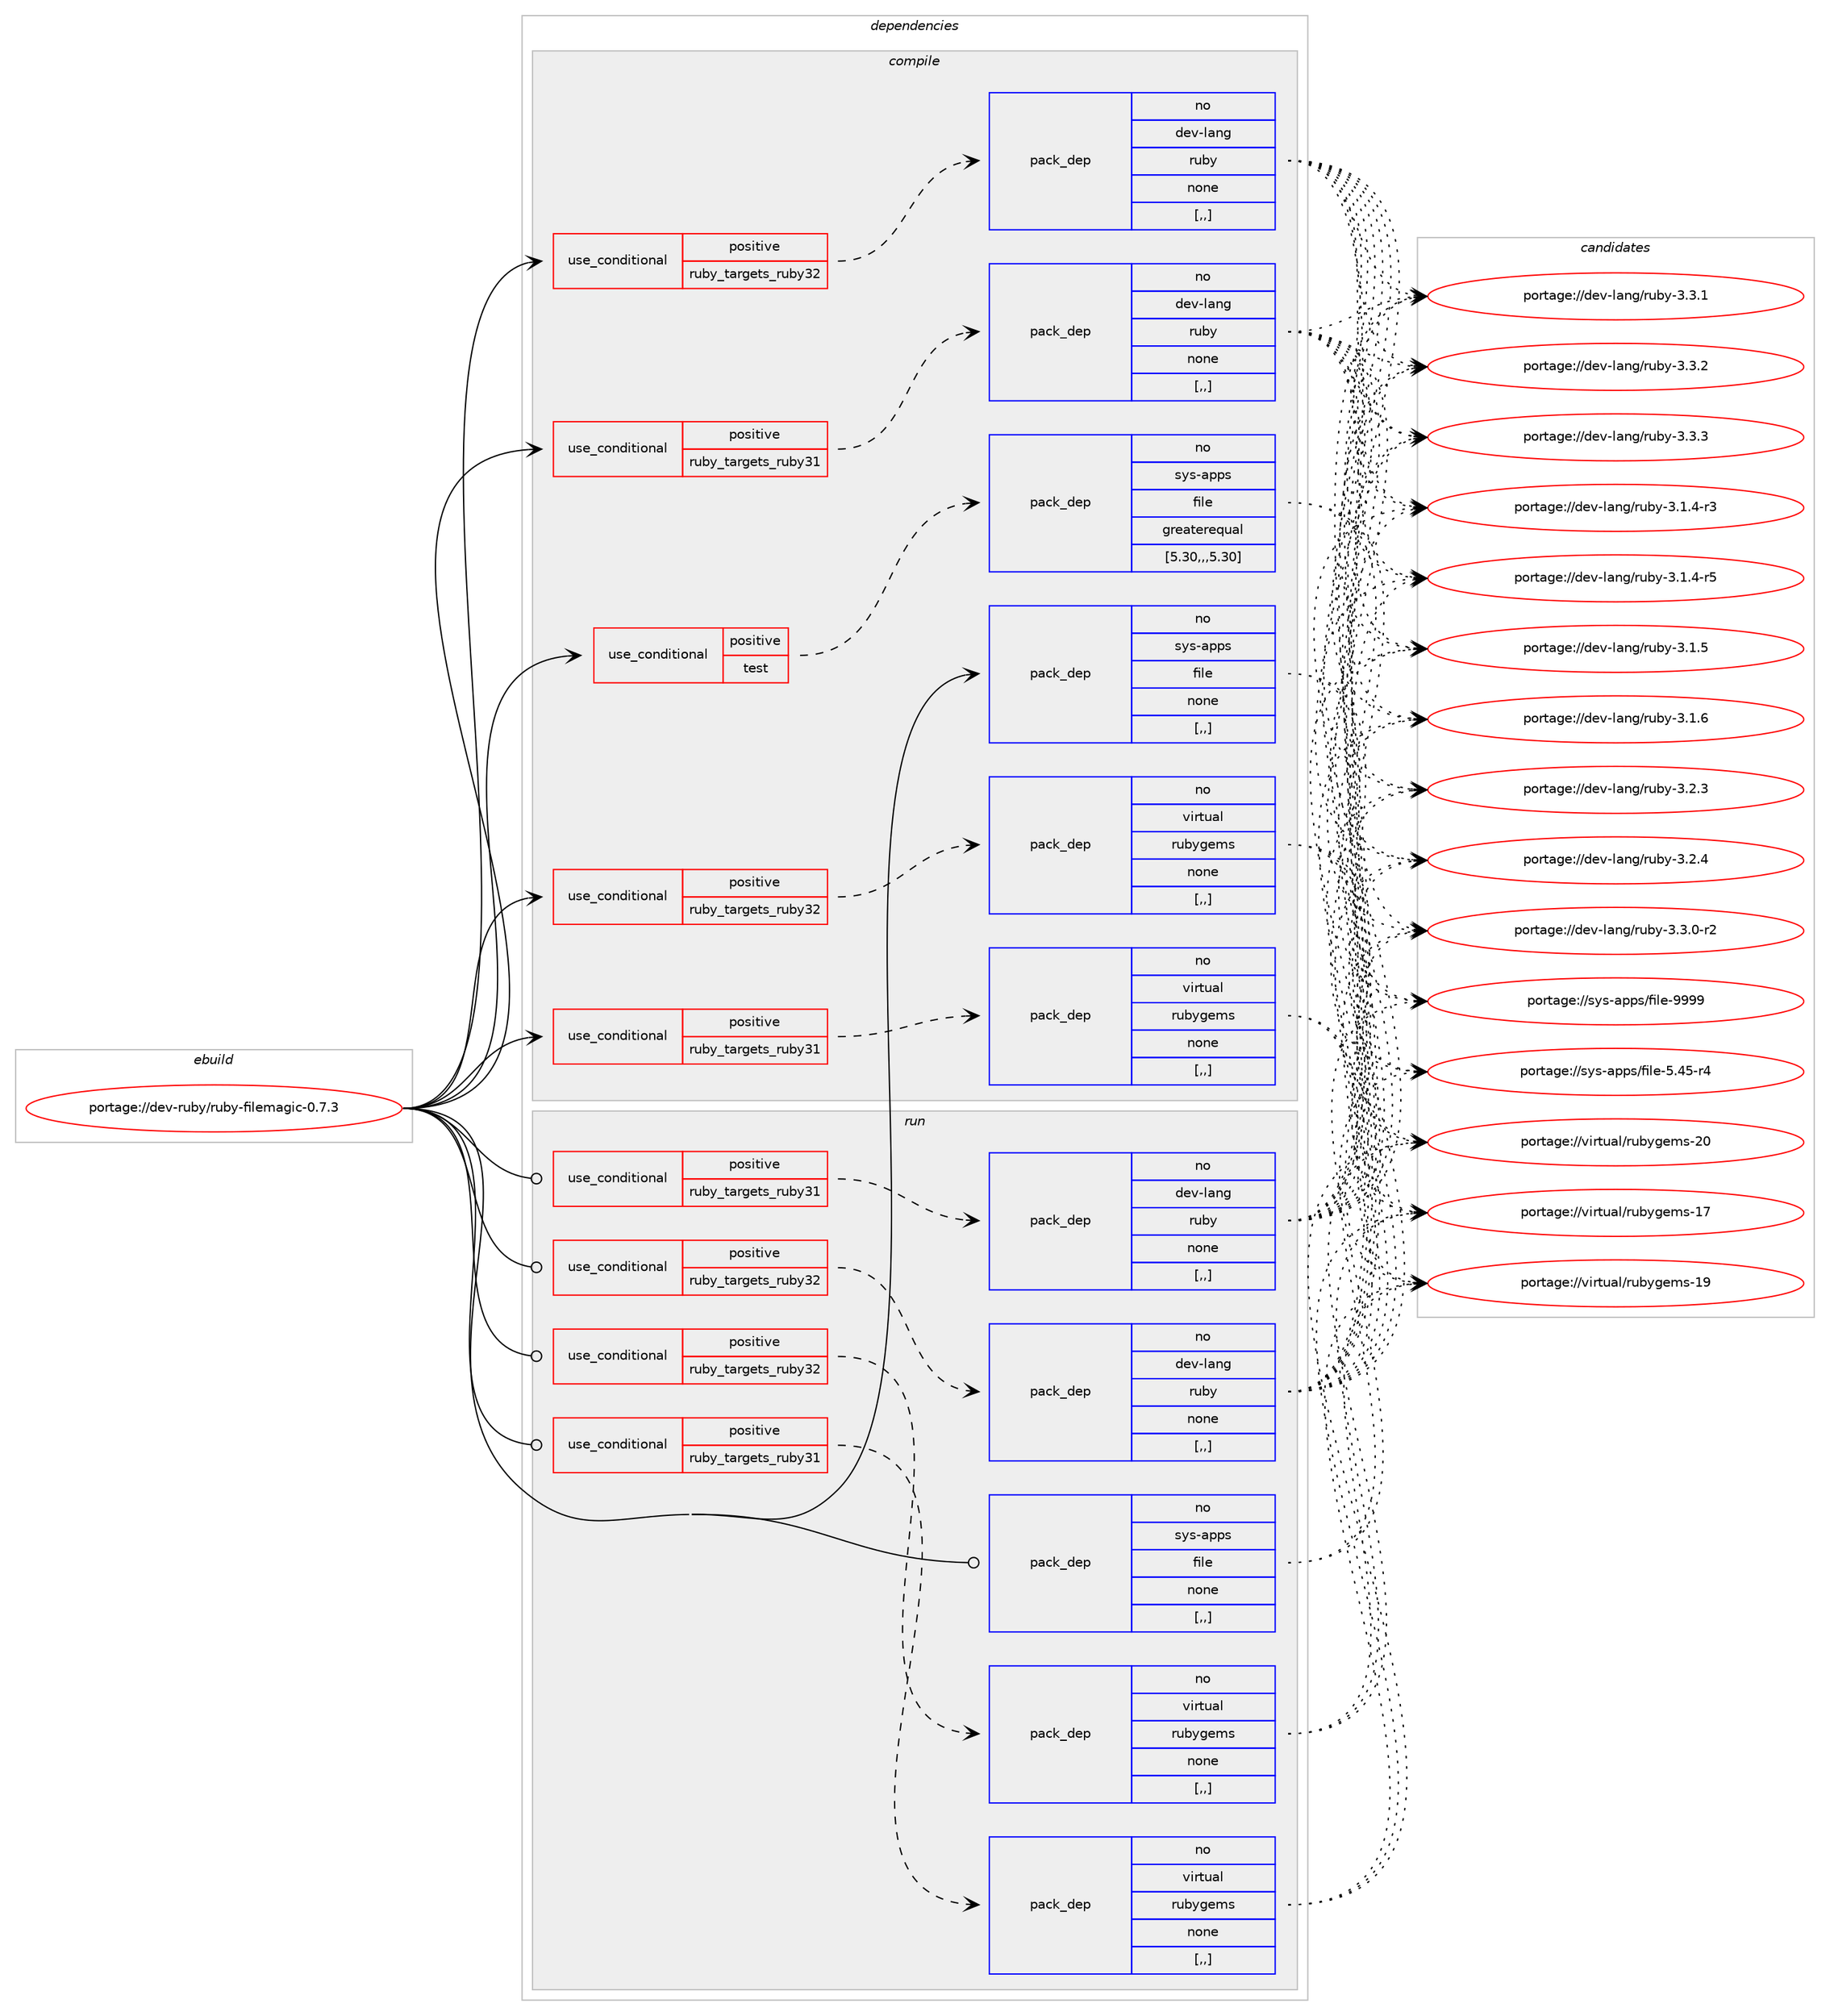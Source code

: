 digraph prolog {

# *************
# Graph options
# *************

newrank=true;
concentrate=true;
compound=true;
graph [rankdir=LR,fontname=Helvetica,fontsize=10,ranksep=1.5];#, ranksep=2.5, nodesep=0.2];
edge  [arrowhead=vee];
node  [fontname=Helvetica,fontsize=10];

# **********
# The ebuild
# **********

subgraph cluster_leftcol {
color=gray;
rank=same;
label=<<i>ebuild</i>>;
id [label="portage://dev-ruby/ruby-filemagic-0.7.3", color=red, width=4, href="../dev-ruby/ruby-filemagic-0.7.3.svg"];
}

# ****************
# The dependencies
# ****************

subgraph cluster_midcol {
color=gray;
label=<<i>dependencies</i>>;
subgraph cluster_compile {
fillcolor="#eeeeee";
style=filled;
label=<<i>compile</i>>;
subgraph cond53969 {
dependency196385 [label=<<TABLE BORDER="0" CELLBORDER="1" CELLSPACING="0" CELLPADDING="4"><TR><TD ROWSPAN="3" CELLPADDING="10">use_conditional</TD></TR><TR><TD>positive</TD></TR><TR><TD>ruby_targets_ruby31</TD></TR></TABLE>>, shape=none, color=red];
subgraph pack141049 {
dependency196386 [label=<<TABLE BORDER="0" CELLBORDER="1" CELLSPACING="0" CELLPADDING="4" WIDTH="220"><TR><TD ROWSPAN="6" CELLPADDING="30">pack_dep</TD></TR><TR><TD WIDTH="110">no</TD></TR><TR><TD>dev-lang</TD></TR><TR><TD>ruby</TD></TR><TR><TD>none</TD></TR><TR><TD>[,,]</TD></TR></TABLE>>, shape=none, color=blue];
}
dependency196385:e -> dependency196386:w [weight=20,style="dashed",arrowhead="vee"];
}
id:e -> dependency196385:w [weight=20,style="solid",arrowhead="vee"];
subgraph cond53970 {
dependency196387 [label=<<TABLE BORDER="0" CELLBORDER="1" CELLSPACING="0" CELLPADDING="4"><TR><TD ROWSPAN="3" CELLPADDING="10">use_conditional</TD></TR><TR><TD>positive</TD></TR><TR><TD>ruby_targets_ruby31</TD></TR></TABLE>>, shape=none, color=red];
subgraph pack141050 {
dependency196388 [label=<<TABLE BORDER="0" CELLBORDER="1" CELLSPACING="0" CELLPADDING="4" WIDTH="220"><TR><TD ROWSPAN="6" CELLPADDING="30">pack_dep</TD></TR><TR><TD WIDTH="110">no</TD></TR><TR><TD>virtual</TD></TR><TR><TD>rubygems</TD></TR><TR><TD>none</TD></TR><TR><TD>[,,]</TD></TR></TABLE>>, shape=none, color=blue];
}
dependency196387:e -> dependency196388:w [weight=20,style="dashed",arrowhead="vee"];
}
id:e -> dependency196387:w [weight=20,style="solid",arrowhead="vee"];
subgraph cond53971 {
dependency196389 [label=<<TABLE BORDER="0" CELLBORDER="1" CELLSPACING="0" CELLPADDING="4"><TR><TD ROWSPAN="3" CELLPADDING="10">use_conditional</TD></TR><TR><TD>positive</TD></TR><TR><TD>ruby_targets_ruby32</TD></TR></TABLE>>, shape=none, color=red];
subgraph pack141051 {
dependency196390 [label=<<TABLE BORDER="0" CELLBORDER="1" CELLSPACING="0" CELLPADDING="4" WIDTH="220"><TR><TD ROWSPAN="6" CELLPADDING="30">pack_dep</TD></TR><TR><TD WIDTH="110">no</TD></TR><TR><TD>dev-lang</TD></TR><TR><TD>ruby</TD></TR><TR><TD>none</TD></TR><TR><TD>[,,]</TD></TR></TABLE>>, shape=none, color=blue];
}
dependency196389:e -> dependency196390:w [weight=20,style="dashed",arrowhead="vee"];
}
id:e -> dependency196389:w [weight=20,style="solid",arrowhead="vee"];
subgraph cond53972 {
dependency196391 [label=<<TABLE BORDER="0" CELLBORDER="1" CELLSPACING="0" CELLPADDING="4"><TR><TD ROWSPAN="3" CELLPADDING="10">use_conditional</TD></TR><TR><TD>positive</TD></TR><TR><TD>ruby_targets_ruby32</TD></TR></TABLE>>, shape=none, color=red];
subgraph pack141052 {
dependency196392 [label=<<TABLE BORDER="0" CELLBORDER="1" CELLSPACING="0" CELLPADDING="4" WIDTH="220"><TR><TD ROWSPAN="6" CELLPADDING="30">pack_dep</TD></TR><TR><TD WIDTH="110">no</TD></TR><TR><TD>virtual</TD></TR><TR><TD>rubygems</TD></TR><TR><TD>none</TD></TR><TR><TD>[,,]</TD></TR></TABLE>>, shape=none, color=blue];
}
dependency196391:e -> dependency196392:w [weight=20,style="dashed",arrowhead="vee"];
}
id:e -> dependency196391:w [weight=20,style="solid",arrowhead="vee"];
subgraph cond53973 {
dependency196393 [label=<<TABLE BORDER="0" CELLBORDER="1" CELLSPACING="0" CELLPADDING="4"><TR><TD ROWSPAN="3" CELLPADDING="10">use_conditional</TD></TR><TR><TD>positive</TD></TR><TR><TD>test</TD></TR></TABLE>>, shape=none, color=red];
subgraph pack141053 {
dependency196394 [label=<<TABLE BORDER="0" CELLBORDER="1" CELLSPACING="0" CELLPADDING="4" WIDTH="220"><TR><TD ROWSPAN="6" CELLPADDING="30">pack_dep</TD></TR><TR><TD WIDTH="110">no</TD></TR><TR><TD>sys-apps</TD></TR><TR><TD>file</TD></TR><TR><TD>greaterequal</TD></TR><TR><TD>[5.30,,,5.30]</TD></TR></TABLE>>, shape=none, color=blue];
}
dependency196393:e -> dependency196394:w [weight=20,style="dashed",arrowhead="vee"];
}
id:e -> dependency196393:w [weight=20,style="solid",arrowhead="vee"];
subgraph pack141054 {
dependency196395 [label=<<TABLE BORDER="0" CELLBORDER="1" CELLSPACING="0" CELLPADDING="4" WIDTH="220"><TR><TD ROWSPAN="6" CELLPADDING="30">pack_dep</TD></TR><TR><TD WIDTH="110">no</TD></TR><TR><TD>sys-apps</TD></TR><TR><TD>file</TD></TR><TR><TD>none</TD></TR><TR><TD>[,,]</TD></TR></TABLE>>, shape=none, color=blue];
}
id:e -> dependency196395:w [weight=20,style="solid",arrowhead="vee"];
}
subgraph cluster_compileandrun {
fillcolor="#eeeeee";
style=filled;
label=<<i>compile and run</i>>;
}
subgraph cluster_run {
fillcolor="#eeeeee";
style=filled;
label=<<i>run</i>>;
subgraph cond53974 {
dependency196396 [label=<<TABLE BORDER="0" CELLBORDER="1" CELLSPACING="0" CELLPADDING="4"><TR><TD ROWSPAN="3" CELLPADDING="10">use_conditional</TD></TR><TR><TD>positive</TD></TR><TR><TD>ruby_targets_ruby31</TD></TR></TABLE>>, shape=none, color=red];
subgraph pack141055 {
dependency196397 [label=<<TABLE BORDER="0" CELLBORDER="1" CELLSPACING="0" CELLPADDING="4" WIDTH="220"><TR><TD ROWSPAN="6" CELLPADDING="30">pack_dep</TD></TR><TR><TD WIDTH="110">no</TD></TR><TR><TD>dev-lang</TD></TR><TR><TD>ruby</TD></TR><TR><TD>none</TD></TR><TR><TD>[,,]</TD></TR></TABLE>>, shape=none, color=blue];
}
dependency196396:e -> dependency196397:w [weight=20,style="dashed",arrowhead="vee"];
}
id:e -> dependency196396:w [weight=20,style="solid",arrowhead="odot"];
subgraph cond53975 {
dependency196398 [label=<<TABLE BORDER="0" CELLBORDER="1" CELLSPACING="0" CELLPADDING="4"><TR><TD ROWSPAN="3" CELLPADDING="10">use_conditional</TD></TR><TR><TD>positive</TD></TR><TR><TD>ruby_targets_ruby31</TD></TR></TABLE>>, shape=none, color=red];
subgraph pack141056 {
dependency196399 [label=<<TABLE BORDER="0" CELLBORDER="1" CELLSPACING="0" CELLPADDING="4" WIDTH="220"><TR><TD ROWSPAN="6" CELLPADDING="30">pack_dep</TD></TR><TR><TD WIDTH="110">no</TD></TR><TR><TD>virtual</TD></TR><TR><TD>rubygems</TD></TR><TR><TD>none</TD></TR><TR><TD>[,,]</TD></TR></TABLE>>, shape=none, color=blue];
}
dependency196398:e -> dependency196399:w [weight=20,style="dashed",arrowhead="vee"];
}
id:e -> dependency196398:w [weight=20,style="solid",arrowhead="odot"];
subgraph cond53976 {
dependency196400 [label=<<TABLE BORDER="0" CELLBORDER="1" CELLSPACING="0" CELLPADDING="4"><TR><TD ROWSPAN="3" CELLPADDING="10">use_conditional</TD></TR><TR><TD>positive</TD></TR><TR><TD>ruby_targets_ruby32</TD></TR></TABLE>>, shape=none, color=red];
subgraph pack141057 {
dependency196401 [label=<<TABLE BORDER="0" CELLBORDER="1" CELLSPACING="0" CELLPADDING="4" WIDTH="220"><TR><TD ROWSPAN="6" CELLPADDING="30">pack_dep</TD></TR><TR><TD WIDTH="110">no</TD></TR><TR><TD>dev-lang</TD></TR><TR><TD>ruby</TD></TR><TR><TD>none</TD></TR><TR><TD>[,,]</TD></TR></TABLE>>, shape=none, color=blue];
}
dependency196400:e -> dependency196401:w [weight=20,style="dashed",arrowhead="vee"];
}
id:e -> dependency196400:w [weight=20,style="solid",arrowhead="odot"];
subgraph cond53977 {
dependency196402 [label=<<TABLE BORDER="0" CELLBORDER="1" CELLSPACING="0" CELLPADDING="4"><TR><TD ROWSPAN="3" CELLPADDING="10">use_conditional</TD></TR><TR><TD>positive</TD></TR><TR><TD>ruby_targets_ruby32</TD></TR></TABLE>>, shape=none, color=red];
subgraph pack141058 {
dependency196403 [label=<<TABLE BORDER="0" CELLBORDER="1" CELLSPACING="0" CELLPADDING="4" WIDTH="220"><TR><TD ROWSPAN="6" CELLPADDING="30">pack_dep</TD></TR><TR><TD WIDTH="110">no</TD></TR><TR><TD>virtual</TD></TR><TR><TD>rubygems</TD></TR><TR><TD>none</TD></TR><TR><TD>[,,]</TD></TR></TABLE>>, shape=none, color=blue];
}
dependency196402:e -> dependency196403:w [weight=20,style="dashed",arrowhead="vee"];
}
id:e -> dependency196402:w [weight=20,style="solid",arrowhead="odot"];
subgraph pack141059 {
dependency196404 [label=<<TABLE BORDER="0" CELLBORDER="1" CELLSPACING="0" CELLPADDING="4" WIDTH="220"><TR><TD ROWSPAN="6" CELLPADDING="30">pack_dep</TD></TR><TR><TD WIDTH="110">no</TD></TR><TR><TD>sys-apps</TD></TR><TR><TD>file</TD></TR><TR><TD>none</TD></TR><TR><TD>[,,]</TD></TR></TABLE>>, shape=none, color=blue];
}
id:e -> dependency196404:w [weight=20,style="solid",arrowhead="odot"];
}
}

# **************
# The candidates
# **************

subgraph cluster_choices {
rank=same;
color=gray;
label=<<i>candidates</i>>;

subgraph choice141049 {
color=black;
nodesep=1;
choice100101118451089711010347114117981214551464946524511451 [label="portage://dev-lang/ruby-3.1.4-r3", color=red, width=4,href="../dev-lang/ruby-3.1.4-r3.svg"];
choice100101118451089711010347114117981214551464946524511453 [label="portage://dev-lang/ruby-3.1.4-r5", color=red, width=4,href="../dev-lang/ruby-3.1.4-r5.svg"];
choice10010111845108971101034711411798121455146494653 [label="portage://dev-lang/ruby-3.1.5", color=red, width=4,href="../dev-lang/ruby-3.1.5.svg"];
choice10010111845108971101034711411798121455146494654 [label="portage://dev-lang/ruby-3.1.6", color=red, width=4,href="../dev-lang/ruby-3.1.6.svg"];
choice10010111845108971101034711411798121455146504651 [label="portage://dev-lang/ruby-3.2.3", color=red, width=4,href="../dev-lang/ruby-3.2.3.svg"];
choice10010111845108971101034711411798121455146504652 [label="portage://dev-lang/ruby-3.2.4", color=red, width=4,href="../dev-lang/ruby-3.2.4.svg"];
choice100101118451089711010347114117981214551465146484511450 [label="portage://dev-lang/ruby-3.3.0-r2", color=red, width=4,href="../dev-lang/ruby-3.3.0-r2.svg"];
choice10010111845108971101034711411798121455146514649 [label="portage://dev-lang/ruby-3.3.1", color=red, width=4,href="../dev-lang/ruby-3.3.1.svg"];
choice10010111845108971101034711411798121455146514650 [label="portage://dev-lang/ruby-3.3.2", color=red, width=4,href="../dev-lang/ruby-3.3.2.svg"];
choice10010111845108971101034711411798121455146514651 [label="portage://dev-lang/ruby-3.3.3", color=red, width=4,href="../dev-lang/ruby-3.3.3.svg"];
dependency196386:e -> choice100101118451089711010347114117981214551464946524511451:w [style=dotted,weight="100"];
dependency196386:e -> choice100101118451089711010347114117981214551464946524511453:w [style=dotted,weight="100"];
dependency196386:e -> choice10010111845108971101034711411798121455146494653:w [style=dotted,weight="100"];
dependency196386:e -> choice10010111845108971101034711411798121455146494654:w [style=dotted,weight="100"];
dependency196386:e -> choice10010111845108971101034711411798121455146504651:w [style=dotted,weight="100"];
dependency196386:e -> choice10010111845108971101034711411798121455146504652:w [style=dotted,weight="100"];
dependency196386:e -> choice100101118451089711010347114117981214551465146484511450:w [style=dotted,weight="100"];
dependency196386:e -> choice10010111845108971101034711411798121455146514649:w [style=dotted,weight="100"];
dependency196386:e -> choice10010111845108971101034711411798121455146514650:w [style=dotted,weight="100"];
dependency196386:e -> choice10010111845108971101034711411798121455146514651:w [style=dotted,weight="100"];
}
subgraph choice141050 {
color=black;
nodesep=1;
choice118105114116117971084711411798121103101109115454955 [label="portage://virtual/rubygems-17", color=red, width=4,href="../virtual/rubygems-17.svg"];
choice118105114116117971084711411798121103101109115454957 [label="portage://virtual/rubygems-19", color=red, width=4,href="../virtual/rubygems-19.svg"];
choice118105114116117971084711411798121103101109115455048 [label="portage://virtual/rubygems-20", color=red, width=4,href="../virtual/rubygems-20.svg"];
dependency196388:e -> choice118105114116117971084711411798121103101109115454955:w [style=dotted,weight="100"];
dependency196388:e -> choice118105114116117971084711411798121103101109115454957:w [style=dotted,weight="100"];
dependency196388:e -> choice118105114116117971084711411798121103101109115455048:w [style=dotted,weight="100"];
}
subgraph choice141051 {
color=black;
nodesep=1;
choice100101118451089711010347114117981214551464946524511451 [label="portage://dev-lang/ruby-3.1.4-r3", color=red, width=4,href="../dev-lang/ruby-3.1.4-r3.svg"];
choice100101118451089711010347114117981214551464946524511453 [label="portage://dev-lang/ruby-3.1.4-r5", color=red, width=4,href="../dev-lang/ruby-3.1.4-r5.svg"];
choice10010111845108971101034711411798121455146494653 [label="portage://dev-lang/ruby-3.1.5", color=red, width=4,href="../dev-lang/ruby-3.1.5.svg"];
choice10010111845108971101034711411798121455146494654 [label="portage://dev-lang/ruby-3.1.6", color=red, width=4,href="../dev-lang/ruby-3.1.6.svg"];
choice10010111845108971101034711411798121455146504651 [label="portage://dev-lang/ruby-3.2.3", color=red, width=4,href="../dev-lang/ruby-3.2.3.svg"];
choice10010111845108971101034711411798121455146504652 [label="portage://dev-lang/ruby-3.2.4", color=red, width=4,href="../dev-lang/ruby-3.2.4.svg"];
choice100101118451089711010347114117981214551465146484511450 [label="portage://dev-lang/ruby-3.3.0-r2", color=red, width=4,href="../dev-lang/ruby-3.3.0-r2.svg"];
choice10010111845108971101034711411798121455146514649 [label="portage://dev-lang/ruby-3.3.1", color=red, width=4,href="../dev-lang/ruby-3.3.1.svg"];
choice10010111845108971101034711411798121455146514650 [label="portage://dev-lang/ruby-3.3.2", color=red, width=4,href="../dev-lang/ruby-3.3.2.svg"];
choice10010111845108971101034711411798121455146514651 [label="portage://dev-lang/ruby-3.3.3", color=red, width=4,href="../dev-lang/ruby-3.3.3.svg"];
dependency196390:e -> choice100101118451089711010347114117981214551464946524511451:w [style=dotted,weight="100"];
dependency196390:e -> choice100101118451089711010347114117981214551464946524511453:w [style=dotted,weight="100"];
dependency196390:e -> choice10010111845108971101034711411798121455146494653:w [style=dotted,weight="100"];
dependency196390:e -> choice10010111845108971101034711411798121455146494654:w [style=dotted,weight="100"];
dependency196390:e -> choice10010111845108971101034711411798121455146504651:w [style=dotted,weight="100"];
dependency196390:e -> choice10010111845108971101034711411798121455146504652:w [style=dotted,weight="100"];
dependency196390:e -> choice100101118451089711010347114117981214551465146484511450:w [style=dotted,weight="100"];
dependency196390:e -> choice10010111845108971101034711411798121455146514649:w [style=dotted,weight="100"];
dependency196390:e -> choice10010111845108971101034711411798121455146514650:w [style=dotted,weight="100"];
dependency196390:e -> choice10010111845108971101034711411798121455146514651:w [style=dotted,weight="100"];
}
subgraph choice141052 {
color=black;
nodesep=1;
choice118105114116117971084711411798121103101109115454955 [label="portage://virtual/rubygems-17", color=red, width=4,href="../virtual/rubygems-17.svg"];
choice118105114116117971084711411798121103101109115454957 [label="portage://virtual/rubygems-19", color=red, width=4,href="../virtual/rubygems-19.svg"];
choice118105114116117971084711411798121103101109115455048 [label="portage://virtual/rubygems-20", color=red, width=4,href="../virtual/rubygems-20.svg"];
dependency196392:e -> choice118105114116117971084711411798121103101109115454955:w [style=dotted,weight="100"];
dependency196392:e -> choice118105114116117971084711411798121103101109115454957:w [style=dotted,weight="100"];
dependency196392:e -> choice118105114116117971084711411798121103101109115455048:w [style=dotted,weight="100"];
}
subgraph choice141053 {
color=black;
nodesep=1;
choice11512111545971121121154710210510810145534652534511452 [label="portage://sys-apps/file-5.45-r4", color=red, width=4,href="../sys-apps/file-5.45-r4.svg"];
choice1151211154597112112115471021051081014557575757 [label="portage://sys-apps/file-9999", color=red, width=4,href="../sys-apps/file-9999.svg"];
dependency196394:e -> choice11512111545971121121154710210510810145534652534511452:w [style=dotted,weight="100"];
dependency196394:e -> choice1151211154597112112115471021051081014557575757:w [style=dotted,weight="100"];
}
subgraph choice141054 {
color=black;
nodesep=1;
choice11512111545971121121154710210510810145534652534511452 [label="portage://sys-apps/file-5.45-r4", color=red, width=4,href="../sys-apps/file-5.45-r4.svg"];
choice1151211154597112112115471021051081014557575757 [label="portage://sys-apps/file-9999", color=red, width=4,href="../sys-apps/file-9999.svg"];
dependency196395:e -> choice11512111545971121121154710210510810145534652534511452:w [style=dotted,weight="100"];
dependency196395:e -> choice1151211154597112112115471021051081014557575757:w [style=dotted,weight="100"];
}
subgraph choice141055 {
color=black;
nodesep=1;
choice100101118451089711010347114117981214551464946524511451 [label="portage://dev-lang/ruby-3.1.4-r3", color=red, width=4,href="../dev-lang/ruby-3.1.4-r3.svg"];
choice100101118451089711010347114117981214551464946524511453 [label="portage://dev-lang/ruby-3.1.4-r5", color=red, width=4,href="../dev-lang/ruby-3.1.4-r5.svg"];
choice10010111845108971101034711411798121455146494653 [label="portage://dev-lang/ruby-3.1.5", color=red, width=4,href="../dev-lang/ruby-3.1.5.svg"];
choice10010111845108971101034711411798121455146494654 [label="portage://dev-lang/ruby-3.1.6", color=red, width=4,href="../dev-lang/ruby-3.1.6.svg"];
choice10010111845108971101034711411798121455146504651 [label="portage://dev-lang/ruby-3.2.3", color=red, width=4,href="../dev-lang/ruby-3.2.3.svg"];
choice10010111845108971101034711411798121455146504652 [label="portage://dev-lang/ruby-3.2.4", color=red, width=4,href="../dev-lang/ruby-3.2.4.svg"];
choice100101118451089711010347114117981214551465146484511450 [label="portage://dev-lang/ruby-3.3.0-r2", color=red, width=4,href="../dev-lang/ruby-3.3.0-r2.svg"];
choice10010111845108971101034711411798121455146514649 [label="portage://dev-lang/ruby-3.3.1", color=red, width=4,href="../dev-lang/ruby-3.3.1.svg"];
choice10010111845108971101034711411798121455146514650 [label="portage://dev-lang/ruby-3.3.2", color=red, width=4,href="../dev-lang/ruby-3.3.2.svg"];
choice10010111845108971101034711411798121455146514651 [label="portage://dev-lang/ruby-3.3.3", color=red, width=4,href="../dev-lang/ruby-3.3.3.svg"];
dependency196397:e -> choice100101118451089711010347114117981214551464946524511451:w [style=dotted,weight="100"];
dependency196397:e -> choice100101118451089711010347114117981214551464946524511453:w [style=dotted,weight="100"];
dependency196397:e -> choice10010111845108971101034711411798121455146494653:w [style=dotted,weight="100"];
dependency196397:e -> choice10010111845108971101034711411798121455146494654:w [style=dotted,weight="100"];
dependency196397:e -> choice10010111845108971101034711411798121455146504651:w [style=dotted,weight="100"];
dependency196397:e -> choice10010111845108971101034711411798121455146504652:w [style=dotted,weight="100"];
dependency196397:e -> choice100101118451089711010347114117981214551465146484511450:w [style=dotted,weight="100"];
dependency196397:e -> choice10010111845108971101034711411798121455146514649:w [style=dotted,weight="100"];
dependency196397:e -> choice10010111845108971101034711411798121455146514650:w [style=dotted,weight="100"];
dependency196397:e -> choice10010111845108971101034711411798121455146514651:w [style=dotted,weight="100"];
}
subgraph choice141056 {
color=black;
nodesep=1;
choice118105114116117971084711411798121103101109115454955 [label="portage://virtual/rubygems-17", color=red, width=4,href="../virtual/rubygems-17.svg"];
choice118105114116117971084711411798121103101109115454957 [label="portage://virtual/rubygems-19", color=red, width=4,href="../virtual/rubygems-19.svg"];
choice118105114116117971084711411798121103101109115455048 [label="portage://virtual/rubygems-20", color=red, width=4,href="../virtual/rubygems-20.svg"];
dependency196399:e -> choice118105114116117971084711411798121103101109115454955:w [style=dotted,weight="100"];
dependency196399:e -> choice118105114116117971084711411798121103101109115454957:w [style=dotted,weight="100"];
dependency196399:e -> choice118105114116117971084711411798121103101109115455048:w [style=dotted,weight="100"];
}
subgraph choice141057 {
color=black;
nodesep=1;
choice100101118451089711010347114117981214551464946524511451 [label="portage://dev-lang/ruby-3.1.4-r3", color=red, width=4,href="../dev-lang/ruby-3.1.4-r3.svg"];
choice100101118451089711010347114117981214551464946524511453 [label="portage://dev-lang/ruby-3.1.4-r5", color=red, width=4,href="../dev-lang/ruby-3.1.4-r5.svg"];
choice10010111845108971101034711411798121455146494653 [label="portage://dev-lang/ruby-3.1.5", color=red, width=4,href="../dev-lang/ruby-3.1.5.svg"];
choice10010111845108971101034711411798121455146494654 [label="portage://dev-lang/ruby-3.1.6", color=red, width=4,href="../dev-lang/ruby-3.1.6.svg"];
choice10010111845108971101034711411798121455146504651 [label="portage://dev-lang/ruby-3.2.3", color=red, width=4,href="../dev-lang/ruby-3.2.3.svg"];
choice10010111845108971101034711411798121455146504652 [label="portage://dev-lang/ruby-3.2.4", color=red, width=4,href="../dev-lang/ruby-3.2.4.svg"];
choice100101118451089711010347114117981214551465146484511450 [label="portage://dev-lang/ruby-3.3.0-r2", color=red, width=4,href="../dev-lang/ruby-3.3.0-r2.svg"];
choice10010111845108971101034711411798121455146514649 [label="portage://dev-lang/ruby-3.3.1", color=red, width=4,href="../dev-lang/ruby-3.3.1.svg"];
choice10010111845108971101034711411798121455146514650 [label="portage://dev-lang/ruby-3.3.2", color=red, width=4,href="../dev-lang/ruby-3.3.2.svg"];
choice10010111845108971101034711411798121455146514651 [label="portage://dev-lang/ruby-3.3.3", color=red, width=4,href="../dev-lang/ruby-3.3.3.svg"];
dependency196401:e -> choice100101118451089711010347114117981214551464946524511451:w [style=dotted,weight="100"];
dependency196401:e -> choice100101118451089711010347114117981214551464946524511453:w [style=dotted,weight="100"];
dependency196401:e -> choice10010111845108971101034711411798121455146494653:w [style=dotted,weight="100"];
dependency196401:e -> choice10010111845108971101034711411798121455146494654:w [style=dotted,weight="100"];
dependency196401:e -> choice10010111845108971101034711411798121455146504651:w [style=dotted,weight="100"];
dependency196401:e -> choice10010111845108971101034711411798121455146504652:w [style=dotted,weight="100"];
dependency196401:e -> choice100101118451089711010347114117981214551465146484511450:w [style=dotted,weight="100"];
dependency196401:e -> choice10010111845108971101034711411798121455146514649:w [style=dotted,weight="100"];
dependency196401:e -> choice10010111845108971101034711411798121455146514650:w [style=dotted,weight="100"];
dependency196401:e -> choice10010111845108971101034711411798121455146514651:w [style=dotted,weight="100"];
}
subgraph choice141058 {
color=black;
nodesep=1;
choice118105114116117971084711411798121103101109115454955 [label="portage://virtual/rubygems-17", color=red, width=4,href="../virtual/rubygems-17.svg"];
choice118105114116117971084711411798121103101109115454957 [label="portage://virtual/rubygems-19", color=red, width=4,href="../virtual/rubygems-19.svg"];
choice118105114116117971084711411798121103101109115455048 [label="portage://virtual/rubygems-20", color=red, width=4,href="../virtual/rubygems-20.svg"];
dependency196403:e -> choice118105114116117971084711411798121103101109115454955:w [style=dotted,weight="100"];
dependency196403:e -> choice118105114116117971084711411798121103101109115454957:w [style=dotted,weight="100"];
dependency196403:e -> choice118105114116117971084711411798121103101109115455048:w [style=dotted,weight="100"];
}
subgraph choice141059 {
color=black;
nodesep=1;
choice11512111545971121121154710210510810145534652534511452 [label="portage://sys-apps/file-5.45-r4", color=red, width=4,href="../sys-apps/file-5.45-r4.svg"];
choice1151211154597112112115471021051081014557575757 [label="portage://sys-apps/file-9999", color=red, width=4,href="../sys-apps/file-9999.svg"];
dependency196404:e -> choice11512111545971121121154710210510810145534652534511452:w [style=dotted,weight="100"];
dependency196404:e -> choice1151211154597112112115471021051081014557575757:w [style=dotted,weight="100"];
}
}

}
